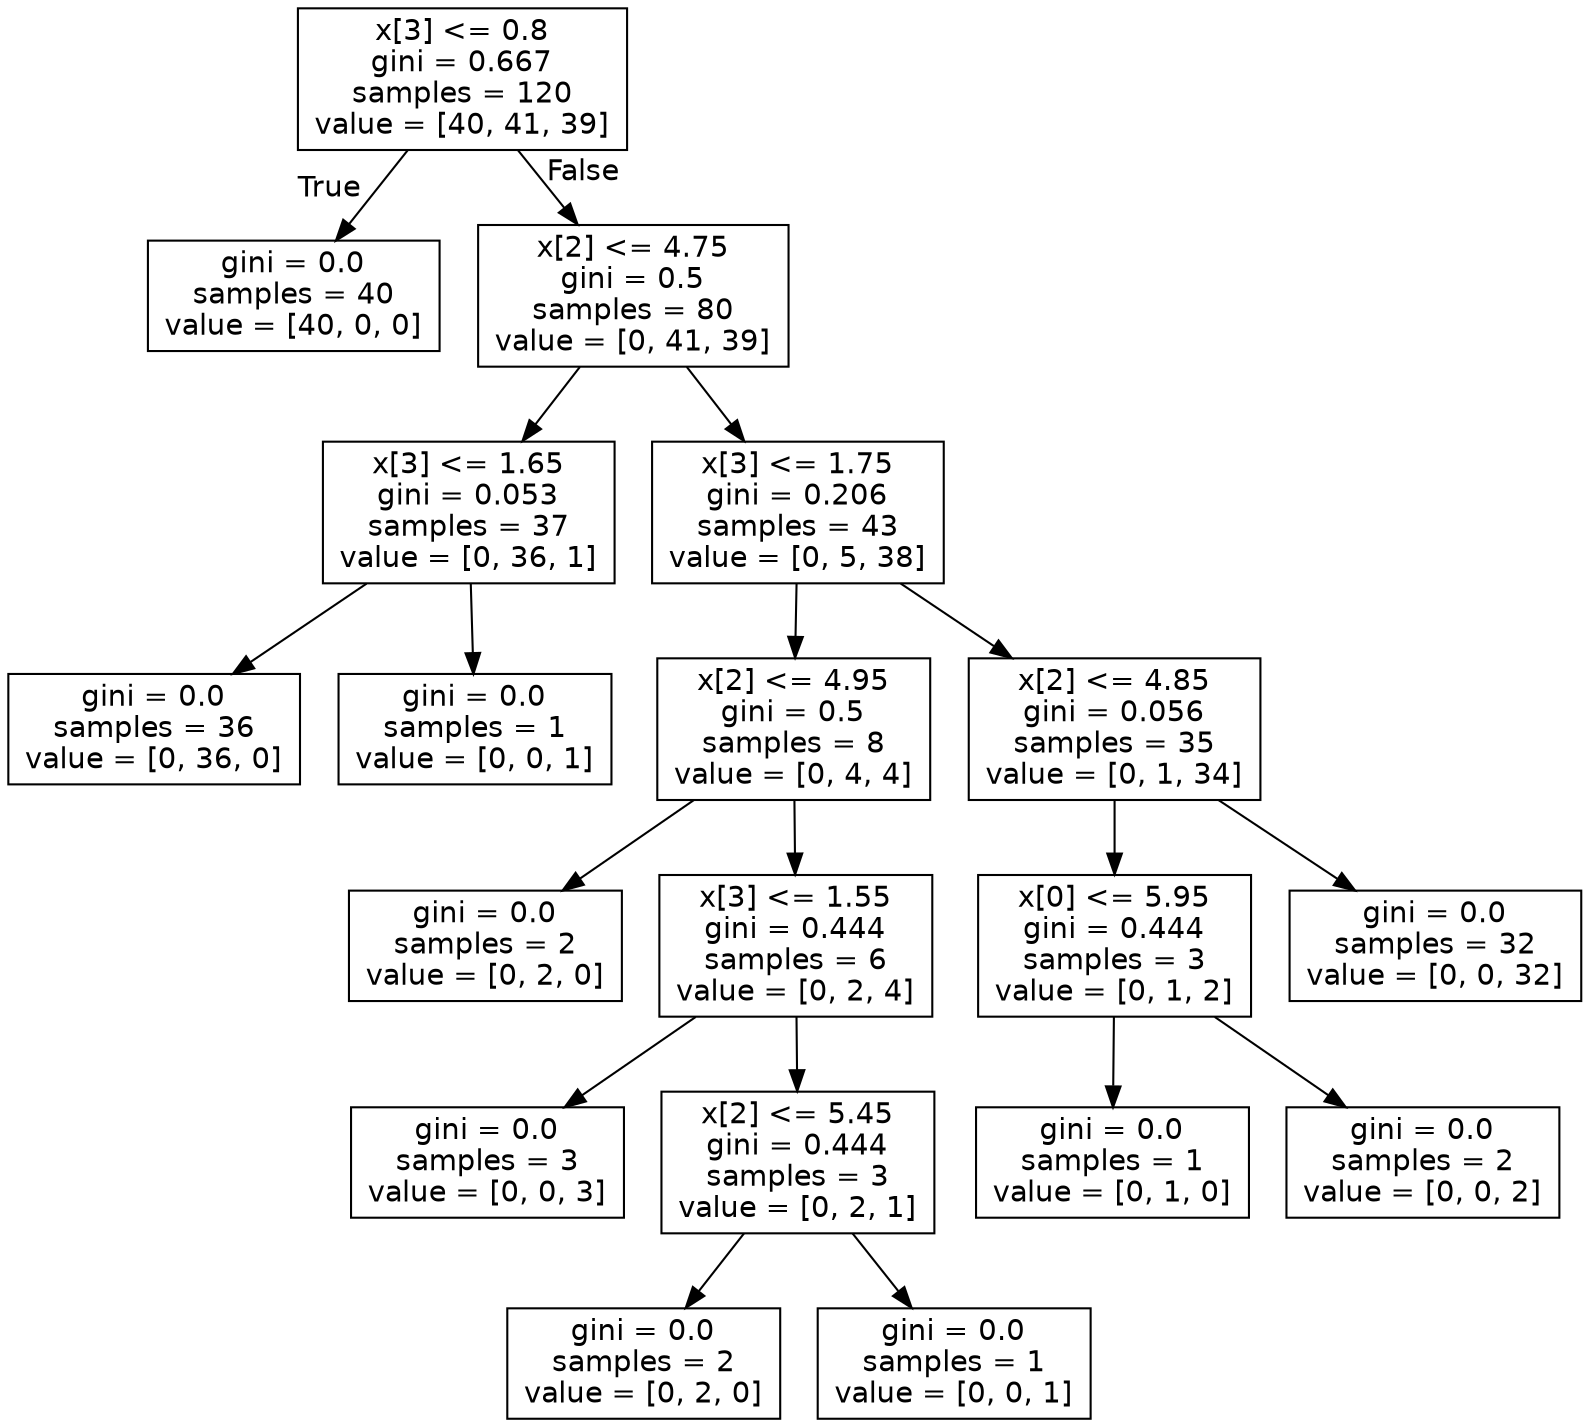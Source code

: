 digraph Tree {
node [shape=box, fontname="helvetica"] ;
edge [fontname="helvetica"] ;
0 [label="x[3] <= 0.8\ngini = 0.667\nsamples = 120\nvalue = [40, 41, 39]"] ;
1 [label="gini = 0.0\nsamples = 40\nvalue = [40, 0, 0]"] ;
0 -> 1 [labeldistance=2.5, labelangle=45, headlabel="True"] ;
2 [label="x[2] <= 4.75\ngini = 0.5\nsamples = 80\nvalue = [0, 41, 39]"] ;
0 -> 2 [labeldistance=2.5, labelangle=-45, headlabel="False"] ;
3 [label="x[3] <= 1.65\ngini = 0.053\nsamples = 37\nvalue = [0, 36, 1]"] ;
2 -> 3 ;
4 [label="gini = 0.0\nsamples = 36\nvalue = [0, 36, 0]"] ;
3 -> 4 ;
5 [label="gini = 0.0\nsamples = 1\nvalue = [0, 0, 1]"] ;
3 -> 5 ;
6 [label="x[3] <= 1.75\ngini = 0.206\nsamples = 43\nvalue = [0, 5, 38]"] ;
2 -> 6 ;
7 [label="x[2] <= 4.95\ngini = 0.5\nsamples = 8\nvalue = [0, 4, 4]"] ;
6 -> 7 ;
8 [label="gini = 0.0\nsamples = 2\nvalue = [0, 2, 0]"] ;
7 -> 8 ;
9 [label="x[3] <= 1.55\ngini = 0.444\nsamples = 6\nvalue = [0, 2, 4]"] ;
7 -> 9 ;
10 [label="gini = 0.0\nsamples = 3\nvalue = [0, 0, 3]"] ;
9 -> 10 ;
11 [label="x[2] <= 5.45\ngini = 0.444\nsamples = 3\nvalue = [0, 2, 1]"] ;
9 -> 11 ;
12 [label="gini = 0.0\nsamples = 2\nvalue = [0, 2, 0]"] ;
11 -> 12 ;
13 [label="gini = 0.0\nsamples = 1\nvalue = [0, 0, 1]"] ;
11 -> 13 ;
14 [label="x[2] <= 4.85\ngini = 0.056\nsamples = 35\nvalue = [0, 1, 34]"] ;
6 -> 14 ;
15 [label="x[0] <= 5.95\ngini = 0.444\nsamples = 3\nvalue = [0, 1, 2]"] ;
14 -> 15 ;
16 [label="gini = 0.0\nsamples = 1\nvalue = [0, 1, 0]"] ;
15 -> 16 ;
17 [label="gini = 0.0\nsamples = 2\nvalue = [0, 0, 2]"] ;
15 -> 17 ;
18 [label="gini = 0.0\nsamples = 32\nvalue = [0, 0, 32]"] ;
14 -> 18 ;
}